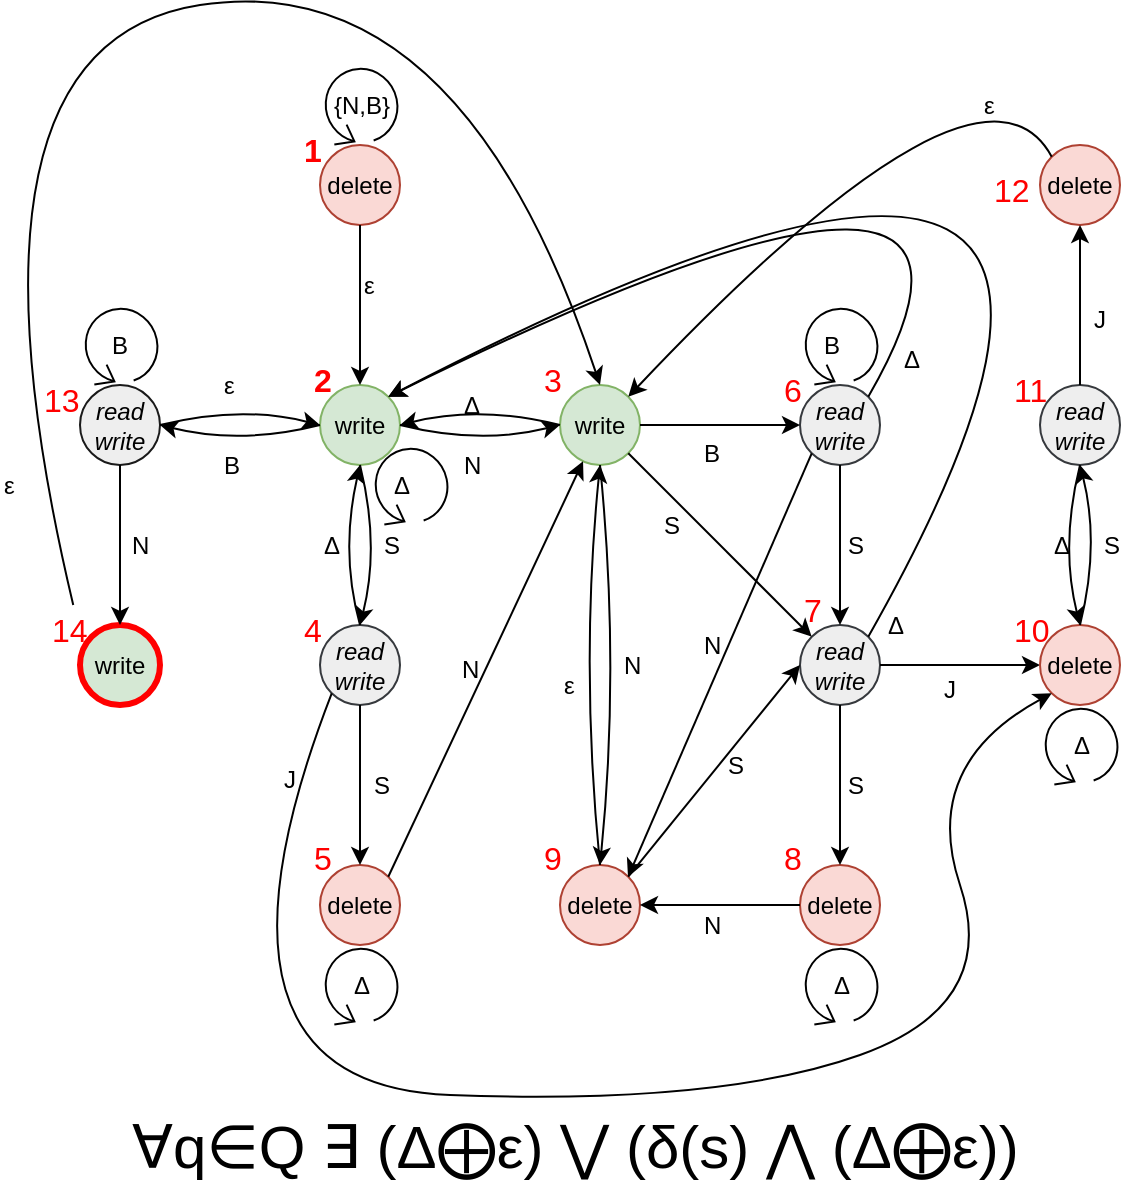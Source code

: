 <mxfile version="10.6.8" type="github"><diagram id="X5pcIf2PLVcvtcj5Gfsx" name="Page-1"><mxGraphModel dx="1394" dy="770" grid="1" gridSize="10" guides="1" tooltips="1" connect="1" arrows="1" fold="1" page="1" pageScale="1" pageWidth="827" pageHeight="1169" background="#ffffff" math="0" shadow="0"><root><mxCell id="0"/><mxCell id="1" parent="0"/><mxCell id="dd15yhwQAKBuZqOpYo06-165" value="" style="shape=mxgraph.bpmn.loop;html=1;outlineConnect=0;rotation=-25;" parent="1" vertex="1"><mxGeometry x="285" y="137.5" width="40" height="40" as="geometry"/></mxCell><mxCell id="dd15yhwQAKBuZqOpYo06-77" value="&lt;div style=&quot;text-align: center&quot;&gt;&lt;span&gt;write&lt;/span&gt;&lt;br&gt;&lt;/div&gt;" style="ellipse;whiteSpace=wrap;html=1;aspect=fixed;fontSize=12;align=center;fillColor=#d5e8d4;strokeColor=#82b366;" parent="1" vertex="1"><mxGeometry x="285" y="297.5" width="40" height="40" as="geometry"/></mxCell><mxCell id="dd15yhwQAKBuZqOpYo06-78" value="&lt;span&gt;Δ&lt;/span&gt;&lt;br&gt;" style="text;html=1;resizable=0;points=[];autosize=1;align=left;verticalAlign=top;spacingTop=-4;fontStyle=0" parent="1" vertex="1"><mxGeometry x="320" y="337.5" width="20" height="20" as="geometry"/></mxCell><mxCell id="dd15yhwQAKBuZqOpYo06-79" value="" style="shape=mxgraph.bpmn.loop;html=1;outlineConnect=0;rotation=-25;" parent="1" vertex="1"><mxGeometry x="310" y="327.5" width="40" height="40" as="geometry"/></mxCell><mxCell id="dd15yhwQAKBuZqOpYo06-118" value="" style="curved=1;endArrow=classic;html=1;exitX=1;exitY=0.5;exitDx=0;exitDy=0;entryX=0;entryY=0.5;entryDx=0;entryDy=0;" parent="1" source="dd15yhwQAKBuZqOpYo06-77" target="dd15yhwQAKBuZqOpYo06-171" edge="1"><mxGeometry width="50" height="50" relative="1" as="geometry"><mxPoint x="405" y="317.5" as="sourcePoint"/><mxPoint x="365" y="387.5" as="targetPoint"/><Array as="points"><mxPoint x="365" y="327.5"/></Array></mxGeometry></mxCell><mxCell id="dd15yhwQAKBuZqOpYo06-162" value="&lt;div style=&quot;text-align: center&quot;&gt;&lt;span&gt;delete&lt;/span&gt;&lt;/div&gt;" style="ellipse;whiteSpace=wrap;html=1;aspect=fixed;fontSize=12;align=center;fillColor=#fad9d5;strokeColor=#ae4132;" parent="1" vertex="1"><mxGeometry x="285" y="177.5" width="40" height="40" as="geometry"/></mxCell><mxCell id="dd15yhwQAKBuZqOpYo06-163" value="" style="curved=1;endArrow=classic;html=1;exitX=0.5;exitY=1;exitDx=0;exitDy=0;entryX=0.5;entryY=0;entryDx=0;entryDy=0;" parent="1" source="dd15yhwQAKBuZqOpYo06-162" target="dd15yhwQAKBuZqOpYo06-77" edge="1"><mxGeometry width="50" height="50" relative="1" as="geometry"><mxPoint x="415" y="327.5" as="sourcePoint"/><mxPoint x="335.0" y="327.5" as="targetPoint"/><Array as="points"/></mxGeometry></mxCell><mxCell id="dd15yhwQAKBuZqOpYo06-164" value="{N,B}" style="text;html=1;resizable=0;points=[];autosize=1;align=left;verticalAlign=top;spacingTop=-4;fontStyle=0" parent="1" vertex="1"><mxGeometry x="290" y="147.5" width="40" height="20" as="geometry"/></mxCell><mxCell id="dd15yhwQAKBuZqOpYo06-168" value="ε" style="text;html=1;resizable=0;points=[];autosize=1;align=left;verticalAlign=top;spacingTop=-4;" parent="1" vertex="1"><mxGeometry x="305" y="237.5" width="20" height="20" as="geometry"/></mxCell><mxCell id="dd15yhwQAKBuZqOpYo06-171" value="&lt;div style=&quot;text-align: center&quot;&gt;&lt;span&gt;write&lt;/span&gt;&lt;br&gt;&lt;/div&gt;" style="ellipse;whiteSpace=wrap;html=1;aspect=fixed;fontSize=12;align=center;fillColor=#d5e8d4;strokeColor=#82b366;" parent="1" vertex="1"><mxGeometry x="405" y="297.5" width="40" height="40" as="geometry"/></mxCell><mxCell id="dd15yhwQAKBuZqOpYo06-172" value="N" style="text;html=1;resizable=0;points=[];autosize=1;align=left;verticalAlign=top;spacingTop=-4;" parent="1" vertex="1"><mxGeometry x="355" y="327.5" width="20" height="20" as="geometry"/></mxCell><mxCell id="dd15yhwQAKBuZqOpYo06-174" value="" style="curved=1;endArrow=classic;html=1;exitX=0;exitY=0.5;exitDx=0;exitDy=0;entryX=1;entryY=0.5;entryDx=0;entryDy=0;" parent="1" source="dd15yhwQAKBuZqOpYo06-171" target="dd15yhwQAKBuZqOpYo06-77" edge="1"><mxGeometry width="50" height="50" relative="1" as="geometry"><mxPoint x="335.333" y="327.333" as="sourcePoint"/><mxPoint x="415.333" y="327.333" as="targetPoint"/><Array as="points"><mxPoint x="365" y="307.5"/></Array></mxGeometry></mxCell><mxCell id="dd15yhwQAKBuZqOpYo06-175" value="&lt;span&gt;Δ&lt;/span&gt;" style="text;html=1;resizable=0;points=[];autosize=1;align=left;verticalAlign=top;spacingTop=-4;" parent="1" vertex="1"><mxGeometry x="355" y="297.5" width="20" height="20" as="geometry"/></mxCell><mxCell id="dd15yhwQAKBuZqOpYo06-176" value="&lt;i&gt;read&lt;br&gt;write&lt;/i&gt;&lt;br&gt;" style="ellipse;whiteSpace=wrap;html=1;aspect=fixed;fontSize=12;align=center;fillColor=#eeeeee;strokeColor=#36393d;" parent="1" vertex="1"><mxGeometry x="525" y="297.5" width="40" height="40" as="geometry"/></mxCell><mxCell id="dd15yhwQAKBuZqOpYo06-178" value="" style="curved=1;endArrow=classic;html=1;exitX=1;exitY=0.5;exitDx=0;exitDy=0;entryX=0;entryY=0.5;entryDx=0;entryDy=0;" parent="1" source="dd15yhwQAKBuZqOpYo06-171" target="dd15yhwQAKBuZqOpYo06-176" edge="1"><mxGeometry width="50" height="50" relative="1" as="geometry"><mxPoint x="421.167" y="221.5" as="sourcePoint"/><mxPoint x="329.5" y="313.167" as="targetPoint"/><Array as="points"/></mxGeometry></mxCell><mxCell id="dd15yhwQAKBuZqOpYo06-179" value="B" style="text;html=1;resizable=0;points=[];autosize=1;align=left;verticalAlign=top;spacingTop=-4;" parent="1" vertex="1"><mxGeometry x="475" y="321.5" width="20" height="20" as="geometry"/></mxCell><mxCell id="dd15yhwQAKBuZqOpYo06-180" value="B" style="text;html=1;resizable=0;points=[];autosize=1;align=left;verticalAlign=top;spacingTop=-4;fontStyle=0" parent="1" vertex="1"><mxGeometry x="535" y="268" width="20" height="20" as="geometry"/></mxCell><mxCell id="dd15yhwQAKBuZqOpYo06-181" value="" style="shape=mxgraph.bpmn.loop;html=1;outlineConnect=0;rotation=-25;" parent="1" vertex="1"><mxGeometry x="525" y="257.5" width="40" height="40" as="geometry"/></mxCell><mxCell id="dd15yhwQAKBuZqOpYo06-184" value="&lt;i&gt;read&lt;br&gt;write&lt;/i&gt;&lt;br&gt;" style="ellipse;whiteSpace=wrap;html=1;aspect=fixed;fontSize=12;align=center;fillColor=#eeeeee;strokeColor=#36393d;" parent="1" vertex="1"><mxGeometry x="525" y="417.5" width="40" height="40" as="geometry"/></mxCell><mxCell id="dd15yhwQAKBuZqOpYo06-185" value="" style="curved=1;endArrow=classic;html=1;exitX=0.5;exitY=1;exitDx=0;exitDy=0;entryX=0.5;entryY=0;entryDx=0;entryDy=0;" parent="1" source="dd15yhwQAKBuZqOpYo06-176" target="dd15yhwQAKBuZqOpYo06-184" edge="1"><mxGeometry width="50" height="50" relative="1" as="geometry"><mxPoint x="455.333" y="327.333" as="sourcePoint"/><mxPoint x="535.333" y="327.333" as="targetPoint"/><Array as="points"/></mxGeometry></mxCell><mxCell id="dd15yhwQAKBuZqOpYo06-186" value="S" style="text;html=1;resizable=0;points=[];autosize=1;align=left;verticalAlign=top;spacingTop=-4;" parent="1" vertex="1"><mxGeometry x="547" y="367.5" width="20" height="20" as="geometry"/></mxCell><mxCell id="dd15yhwQAKBuZqOpYo06-189" value="&lt;div style=&quot;text-align: center&quot;&gt;&lt;span&gt;delete&lt;/span&gt;&lt;/div&gt;" style="ellipse;whiteSpace=wrap;html=1;aspect=fixed;fontSize=12;align=center;fillColor=#fad9d5;strokeColor=#ae4132;" parent="1" vertex="1"><mxGeometry x="525" y="537.5" width="40" height="40" as="geometry"/></mxCell><mxCell id="dd15yhwQAKBuZqOpYo06-190" value="" style="curved=1;endArrow=classic;html=1;entryX=0.5;entryY=0;entryDx=0;entryDy=0;exitX=0.5;exitY=1;exitDx=0;exitDy=0;" parent="1" source="dd15yhwQAKBuZqOpYo06-184" target="dd15yhwQAKBuZqOpYo06-189" edge="1"><mxGeometry width="50" height="50" relative="1" as="geometry"><mxPoint x="515" y="467.5" as="sourcePoint"/><mxPoint x="555.333" y="427.333" as="targetPoint"/><Array as="points"/></mxGeometry></mxCell><mxCell id="dd15yhwQAKBuZqOpYo06-191" value="S" style="text;html=1;resizable=0;points=[];autosize=1;align=left;verticalAlign=top;spacingTop=-4;" parent="1" vertex="1"><mxGeometry x="547" y="487.5" width="20" height="20" as="geometry"/></mxCell><mxCell id="dd15yhwQAKBuZqOpYo06-193" value="" style="shape=mxgraph.bpmn.loop;html=1;outlineConnect=0;rotation=-25;" parent="1" vertex="1"><mxGeometry x="645" y="457.5" width="40" height="40" as="geometry"/></mxCell><mxCell id="dd15yhwQAKBuZqOpYo06-194" value="&lt;span&gt;Δ&lt;/span&gt;&lt;br&gt;" style="text;html=1;resizable=0;points=[];autosize=1;align=left;verticalAlign=top;spacingTop=-4;fontStyle=0" parent="1" vertex="1"><mxGeometry x="660" y="467.5" width="20" height="20" as="geometry"/></mxCell><mxCell id="dd15yhwQAKBuZqOpYo06-195" value="&lt;div style=&quot;text-align: center&quot;&gt;&lt;span&gt;delete&lt;/span&gt;&lt;/div&gt;" style="ellipse;whiteSpace=wrap;html=1;aspect=fixed;fontSize=12;align=center;fillColor=#fad9d5;strokeColor=#ae4132;" parent="1" vertex="1"><mxGeometry x="405" y="537.5" width="40" height="40" as="geometry"/></mxCell><mxCell id="dd15yhwQAKBuZqOpYo06-196" value="" style="curved=1;endArrow=classic;html=1;entryX=1;entryY=0.5;entryDx=0;entryDy=0;exitX=0;exitY=0.5;exitDx=0;exitDy=0;" parent="1" source="dd15yhwQAKBuZqOpYo06-189" target="dd15yhwQAKBuZqOpYo06-195" edge="1"><mxGeometry width="50" height="50" relative="1" as="geometry"><mxPoint x="401.333" y="466.833" as="sourcePoint"/><mxPoint x="321.333" y="466.833" as="targetPoint"/><Array as="points"/></mxGeometry></mxCell><mxCell id="dd15yhwQAKBuZqOpYo06-197" value="N" style="text;html=1;resizable=0;points=[];autosize=1;align=left;verticalAlign=top;spacingTop=-4;" parent="1" vertex="1"><mxGeometry x="475" y="557.5" width="20" height="20" as="geometry"/></mxCell><mxCell id="dd15yhwQAKBuZqOpYo06-198" value="" style="curved=1;endArrow=classic;html=1;entryX=0.5;entryY=1;entryDx=0;entryDy=0;exitX=0.5;exitY=0;exitDx=0;exitDy=0;" parent="1" source="dd15yhwQAKBuZqOpYo06-195" target="dd15yhwQAKBuZqOpYo06-171" edge="1"><mxGeometry width="50" height="50" relative="1" as="geometry"><mxPoint x="415.333" y="447.333" as="sourcePoint"/><mxPoint x="335.333" y="447.333" as="targetPoint"/><Array as="points"><mxPoint x="415" y="437.5"/></Array></mxGeometry></mxCell><mxCell id="dd15yhwQAKBuZqOpYo06-199" value="ε" style="text;html=1;resizable=0;points=[];autosize=1;align=left;verticalAlign=top;spacingTop=-4;" parent="1" vertex="1"><mxGeometry x="405" y="437.5" width="20" height="20" as="geometry"/></mxCell><mxCell id="dd15yhwQAKBuZqOpYo06-202" value="" style="curved=1;endArrow=classic;html=1;exitX=1;exitY=0;exitDx=0;exitDy=0;entryX=1;entryY=0;entryDx=0;entryDy=0;" parent="1" source="dd15yhwQAKBuZqOpYo06-184" target="dd15yhwQAKBuZqOpYo06-77" edge="1"><mxGeometry width="50" height="50" relative="1" as="geometry"><mxPoint x="604.833" y="337.333" as="sourcePoint"/><mxPoint x="320" y="277.5" as="targetPoint"/><Array as="points"><mxPoint x="755" y="77.5"/></Array></mxGeometry></mxCell><mxCell id="dd15yhwQAKBuZqOpYo06-203" value="" style="curved=1;endArrow=classic;html=1;exitX=1;exitY=0;exitDx=0;exitDy=0;entryX=1;entryY=0;entryDx=0;entryDy=0;" parent="1" source="dd15yhwQAKBuZqOpYo06-176" target="dd15yhwQAKBuZqOpYo06-77" edge="1"><mxGeometry width="50" height="50" relative="1" as="geometry"><mxPoint x="569.5" y="433.167" as="sourcePoint"/><mxPoint x="329.5" y="313.167" as="targetPoint"/><Array as="points"><mxPoint x="655" y="137.5"/></Array></mxGeometry></mxCell><mxCell id="dd15yhwQAKBuZqOpYo06-206" value="&lt;span&gt;Δ&lt;/span&gt;" style="text;html=1;resizable=0;points=[];autosize=1;align=left;verticalAlign=top;spacingTop=-4;" parent="1" vertex="1"><mxGeometry x="575" y="274.5" width="20" height="20" as="geometry"/></mxCell><mxCell id="dd15yhwQAKBuZqOpYo06-207" value="&lt;i&gt;read&lt;br&gt;write&lt;/i&gt;&lt;br&gt;" style="ellipse;whiteSpace=wrap;html=1;aspect=fixed;fontSize=12;align=center;fillColor=#eeeeee;strokeColor=#36393d;" parent="1" vertex="1"><mxGeometry x="285" y="417.5" width="40" height="40" as="geometry"/></mxCell><mxCell id="dd15yhwQAKBuZqOpYo06-208" value="" style="curved=1;endArrow=classic;html=1;entryDx=0;entryDy=0;exitX=0;exitY=1;exitDx=0;exitDy=0;" parent="1" source="dd15yhwQAKBuZqOpYo06-176" edge="1"><mxGeometry width="50" height="50" relative="1" as="geometry"><mxPoint x="435.333" y="547.333" as="sourcePoint"/><mxPoint x="439" y="543.5" as="targetPoint"/><Array as="points"/></mxGeometry></mxCell><mxCell id="dd15yhwQAKBuZqOpYo06-209" value="N" style="text;html=1;resizable=0;points=[];autosize=1;align=left;verticalAlign=top;spacingTop=-4;" parent="1" vertex="1"><mxGeometry x="475" y="417.5" width="20" height="20" as="geometry"/></mxCell><mxCell id="dd15yhwQAKBuZqOpYo06-211" value="" style="curved=1;endArrow=classic;html=1;entryX=0.5;entryY=0;entryDx=0;entryDy=0;exitX=0.5;exitY=1;exitDx=0;exitDy=0;" parent="1" source="dd15yhwQAKBuZqOpYo06-77" target="dd15yhwQAKBuZqOpYo06-207" edge="1"><mxGeometry width="50" height="50" relative="1" as="geometry"><mxPoint x="435.333" y="547.333" as="sourcePoint"/><mxPoint x="435.333" y="347.333" as="targetPoint"/><Array as="points"><mxPoint x="315" y="377.5"/></Array></mxGeometry></mxCell><mxCell id="dd15yhwQAKBuZqOpYo06-212" value="S" style="text;html=1;resizable=0;points=[];autosize=1;align=left;verticalAlign=top;spacingTop=-4;" parent="1" vertex="1"><mxGeometry x="315" y="367.5" width="20" height="20" as="geometry"/></mxCell><mxCell id="dd15yhwQAKBuZqOpYo06-215" value="" style="curved=1;endArrow=classic;html=1;exitX=0.5;exitY=0;exitDx=0;exitDy=0;entryX=0.5;entryY=1;entryDx=0;entryDy=0;" parent="1" source="dd15yhwQAKBuZqOpYo06-207" target="dd15yhwQAKBuZqOpYo06-77" edge="1"><mxGeometry width="50" height="50" relative="1" as="geometry"><mxPoint x="285.333" y="341.333" as="sourcePoint"/><mxPoint x="285" y="347.5" as="targetPoint"/><Array as="points"><mxPoint x="295" y="381.5"/></Array></mxGeometry></mxCell><mxCell id="dd15yhwQAKBuZqOpYo06-216" value="&lt;span&gt;Δ&lt;/span&gt;" style="text;html=1;resizable=0;points=[];autosize=1;align=left;verticalAlign=top;spacingTop=-4;" parent="1" vertex="1"><mxGeometry x="285" y="367.5" width="20" height="20" as="geometry"/></mxCell><mxCell id="dd15yhwQAKBuZqOpYo06-217" value="&lt;div style=&quot;text-align: center&quot;&gt;&lt;span&gt;delete&lt;/span&gt;&lt;/div&gt;" style="ellipse;whiteSpace=wrap;html=1;aspect=fixed;fontSize=12;align=center;fillColor=#fad9d5;strokeColor=#ae4132;" parent="1" vertex="1"><mxGeometry x="285" y="537.5" width="40" height="40" as="geometry"/></mxCell><mxCell id="dd15yhwQAKBuZqOpYo06-218" value="" style="shape=mxgraph.bpmn.loop;html=1;outlineConnect=0;rotation=-25;" parent="1" vertex="1"><mxGeometry x="285" y="577.5" width="40" height="40" as="geometry"/></mxCell><mxCell id="dd15yhwQAKBuZqOpYo06-219" value="&lt;span&gt;Δ&lt;/span&gt;&lt;br&gt;" style="text;html=1;resizable=0;points=[];autosize=1;align=left;verticalAlign=top;spacingTop=-4;fontStyle=0" parent="1" vertex="1"><mxGeometry x="300" y="587.5" width="20" height="20" as="geometry"/></mxCell><mxCell id="dd15yhwQAKBuZqOpYo06-220" value="" style="curved=1;endArrow=classic;html=1;entryX=0.5;entryY=0;entryDx=0;entryDy=0;exitX=0.5;exitY=1;exitDx=0;exitDy=0;" parent="1" source="dd15yhwQAKBuZqOpYo06-207" target="dd15yhwQAKBuZqOpYo06-217" edge="1"><mxGeometry width="50" height="50" relative="1" as="geometry"><mxPoint x="315.333" y="347.333" as="sourcePoint"/><mxPoint x="315.333" y="427.333" as="targetPoint"/><Array as="points"/></mxGeometry></mxCell><mxCell id="dd15yhwQAKBuZqOpYo06-221" value="S" style="text;html=1;resizable=0;points=[];autosize=1;align=left;verticalAlign=top;spacingTop=-4;" parent="1" vertex="1"><mxGeometry x="310" y="487.5" width="20" height="20" as="geometry"/></mxCell><mxCell id="dd15yhwQAKBuZqOpYo06-222" value="" style="curved=1;endArrow=classic;html=1;exitX=1;exitY=0;exitDx=0;exitDy=0;" parent="1" source="dd15yhwQAKBuZqOpYo06-217" target="dd15yhwQAKBuZqOpYo06-171" edge="1"><mxGeometry width="50" height="50" relative="1" as="geometry"><mxPoint x="435.333" y="547.333" as="sourcePoint"/><mxPoint x="435.333" y="347.333" as="targetPoint"/><Array as="points"/></mxGeometry></mxCell><mxCell id="dd15yhwQAKBuZqOpYo06-223" value="N" style="text;html=1;resizable=0;points=[];autosize=1;align=left;verticalAlign=top;spacingTop=-4;" parent="1" vertex="1"><mxGeometry x="354" y="429.5" width="20" height="20" as="geometry"/></mxCell><mxCell id="dd15yhwQAKBuZqOpYo06-225" value="" style="curved=1;endArrow=classic;html=1;entryX=0;entryY=0.5;entryDx=0;entryDy=0;exitX=1;exitY=0.5;exitDx=0;exitDy=0;" parent="1" source="dd15yhwQAKBuZqOpYo06-184" target="dd15yhwQAKBuZqOpYo06-227" edge="1"><mxGeometry width="50" height="50" relative="1" as="geometry"><mxPoint x="555.333" y="467.333" as="sourcePoint"/><mxPoint x="645.333" y="437.333" as="targetPoint"/><Array as="points"/></mxGeometry></mxCell><mxCell id="dd15yhwQAKBuZqOpYo06-226" value="J" style="text;html=1;resizable=0;points=[];autosize=1;align=left;verticalAlign=top;spacingTop=-4;" parent="1" vertex="1"><mxGeometry x="595" y="439.5" width="20" height="20" as="geometry"/></mxCell><mxCell id="dd15yhwQAKBuZqOpYo06-227" value="&lt;div style=&quot;text-align: center&quot;&gt;&lt;span&gt;delete&lt;/span&gt;&lt;/div&gt;" style="ellipse;whiteSpace=wrap;html=1;aspect=fixed;fontSize=12;align=center;fillColor=#fad9d5;strokeColor=#ae4132;" parent="1" vertex="1"><mxGeometry x="645" y="417.5" width="40" height="40" as="geometry"/></mxCell><mxCell id="dd15yhwQAKBuZqOpYo06-228" value="&lt;i&gt;read&lt;br&gt;write&lt;/i&gt;&lt;br&gt;" style="ellipse;whiteSpace=wrap;html=1;aspect=fixed;fontSize=12;align=center;fillColor=#eeeeee;strokeColor=#36393d;" parent="1" vertex="1"><mxGeometry x="645" y="297.5" width="40" height="40" as="geometry"/></mxCell><mxCell id="dd15yhwQAKBuZqOpYo06-229" value="" style="curved=1;endArrow=classic;html=1;entryX=0.5;entryY=1;entryDx=0;entryDy=0;exitX=0.5;exitY=0;exitDx=0;exitDy=0;" parent="1" source="dd15yhwQAKBuZqOpYo06-227" target="dd15yhwQAKBuZqOpYo06-228" edge="1"><mxGeometry width="50" height="50" relative="1" as="geometry"><mxPoint x="575.333" y="447.333" as="sourcePoint"/><mxPoint x="655.333" y="447.333" as="targetPoint"/><Array as="points"><mxPoint x="675" y="377.5"/></Array></mxGeometry></mxCell><mxCell id="dd15yhwQAKBuZqOpYo06-230" value="S" style="text;html=1;resizable=0;points=[];autosize=1;align=left;verticalAlign=top;spacingTop=-4;" parent="1" vertex="1"><mxGeometry x="675" y="367.5" width="20" height="20" as="geometry"/></mxCell><mxCell id="dd15yhwQAKBuZqOpYo06-233" value="" style="curved=1;endArrow=classic;html=1;entryX=0.5;entryY=0;entryDx=0;entryDy=0;exitX=0.5;exitY=1;exitDx=0;exitDy=0;" parent="1" source="dd15yhwQAKBuZqOpYo06-228" target="dd15yhwQAKBuZqOpYo06-227" edge="1"><mxGeometry width="50" height="50" relative="1" as="geometry"><mxPoint x="675.333" y="427.333" as="sourcePoint"/><mxPoint x="675.333" y="347.333" as="targetPoint"/><Array as="points"><mxPoint x="655" y="377.5"/></Array></mxGeometry></mxCell><mxCell id="dd15yhwQAKBuZqOpYo06-234" value="&lt;span&gt;Δ&lt;/span&gt;" style="text;html=1;resizable=0;points=[];autosize=1;align=left;verticalAlign=top;spacingTop=-4;" parent="1" vertex="1"><mxGeometry x="650" y="367.5" width="20" height="20" as="geometry"/></mxCell><mxCell id="dd15yhwQAKBuZqOpYo06-235" value="&lt;div style=&quot;text-align: center&quot;&gt;&lt;span&gt;delete&lt;/span&gt;&lt;/div&gt;" style="ellipse;whiteSpace=wrap;html=1;aspect=fixed;fontSize=12;align=center;fillColor=#fad9d5;strokeColor=#ae4132;" parent="1" vertex="1"><mxGeometry x="645" y="177.5" width="40" height="40" as="geometry"/></mxCell><mxCell id="dd15yhwQAKBuZqOpYo06-237" value="" style="curved=1;endArrow=classic;html=1;entryX=0.5;entryY=1;entryDx=0;entryDy=0;exitX=0.5;exitY=0;exitDx=0;exitDy=0;" parent="1" source="dd15yhwQAKBuZqOpYo06-228" target="dd15yhwQAKBuZqOpYo06-235" edge="1"><mxGeometry width="50" height="50" relative="1" as="geometry"><mxPoint x="575.333" y="447.333" as="sourcePoint"/><mxPoint x="655.333" y="447.333" as="targetPoint"/><Array as="points"/></mxGeometry></mxCell><mxCell id="dd15yhwQAKBuZqOpYo06-238" value="J" style="text;html=1;resizable=0;points=[];autosize=1;align=left;verticalAlign=top;spacingTop=-4;" parent="1" vertex="1"><mxGeometry x="670" y="254.5" width="20" height="20" as="geometry"/></mxCell><mxCell id="dd15yhwQAKBuZqOpYo06-241" value="" style="curved=1;endArrow=classic;html=1;entryX=1;entryY=0;entryDx=0;entryDy=0;exitX=0;exitY=0;exitDx=0;exitDy=0;" parent="1" source="dd15yhwQAKBuZqOpYo06-235" target="dd15yhwQAKBuZqOpYo06-171" edge="1"><mxGeometry width="50" height="50" relative="1" as="geometry"><mxPoint x="624.833" y="197.333" as="sourcePoint"/><mxPoint x="624.833" y="117.333" as="targetPoint"/><Array as="points"><mxPoint x="615" y="117.5"/></Array></mxGeometry></mxCell><mxCell id="dd15yhwQAKBuZqOpYo06-242" value="&lt;span&gt;Δ&lt;/span&gt;" style="text;html=1;resizable=0;points=[];autosize=1;align=left;verticalAlign=top;spacingTop=-4;" parent="1" vertex="1"><mxGeometry x="567" y="407.5" width="20" height="20" as="geometry"/></mxCell><mxCell id="dd15yhwQAKBuZqOpYo06-243" value="ε" style="text;html=1;resizable=0;points=[];autosize=1;align=left;verticalAlign=top;spacingTop=-4;" parent="1" vertex="1"><mxGeometry x="615" y="147.5" width="20" height="20" as="geometry"/></mxCell><mxCell id="dd15yhwQAKBuZqOpYo06-244" value="" style="curved=1;endArrow=classic;html=1;entryX=0;entryY=1;entryDx=0;entryDy=0;exitX=0;exitY=1;exitDx=0;exitDy=0;" parent="1" source="dd15yhwQAKBuZqOpYo06-207" target="dd15yhwQAKBuZqOpYo06-227" edge="1"><mxGeometry width="50" height="50" relative="1" as="geometry"><mxPoint x="254.333" y="467.333" as="sourcePoint"/><mxPoint x="254.333" y="547.333" as="targetPoint"/><Array as="points"><mxPoint x="215" y="647.5"/><mxPoint x="485" y="657.5"/><mxPoint x="625" y="607.5"/><mxPoint x="585" y="487.5"/></Array></mxGeometry></mxCell><mxCell id="dd15yhwQAKBuZqOpYo06-245" value="J" style="text;html=1;resizable=0;points=[];autosize=1;align=left;verticalAlign=top;spacingTop=-4;" parent="1" vertex="1"><mxGeometry x="265" y="484.5" width="20" height="20" as="geometry"/></mxCell><mxCell id="dd15yhwQAKBuZqOpYo06-246" value="" style="shape=mxgraph.bpmn.loop;html=1;outlineConnect=0;rotation=-25;" parent="1" vertex="1"><mxGeometry x="525" y="577.5" width="40" height="40" as="geometry"/></mxCell><mxCell id="dd15yhwQAKBuZqOpYo06-247" value="&lt;span&gt;Δ&lt;/span&gt;&lt;br&gt;" style="text;html=1;resizable=0;points=[];autosize=1;align=left;verticalAlign=top;spacingTop=-4;fontStyle=0" parent="1" vertex="1"><mxGeometry x="540" y="587.5" width="20" height="20" as="geometry"/></mxCell><mxCell id="dd15yhwQAKBuZqOpYo06-248" value="2" style="text;html=1;resizable=0;points=[];autosize=1;align=left;verticalAlign=top;spacingTop=-4;fontSize=16;fontStyle=1;fontColor=#FF0000;" parent="1" vertex="1"><mxGeometry x="280" y="282.5" width="20" height="20" as="geometry"/></mxCell><mxCell id="dd15yhwQAKBuZqOpYo06-249" value="1" style="text;html=1;resizable=0;points=[];autosize=1;align=left;verticalAlign=top;spacingTop=-4;fontSize=16;fontStyle=1;fontColor=#FF0000;" parent="1" vertex="1"><mxGeometry x="275" y="167.5" width="20" height="20" as="geometry"/></mxCell><mxCell id="dd15yhwQAKBuZqOpYo06-250" value="3" style="text;html=1;resizable=0;points=[];autosize=1;align=left;verticalAlign=top;spacingTop=-4;fontSize=16;fontColor=#FF0000;" parent="1" vertex="1"><mxGeometry x="395" y="282.5" width="20" height="20" as="geometry"/></mxCell><mxCell id="dd15yhwQAKBuZqOpYo06-251" value="4" style="text;html=1;resizable=0;points=[];autosize=1;align=left;verticalAlign=top;spacingTop=-4;fontSize=16;fontColor=#FF0000;" parent="1" vertex="1"><mxGeometry x="275" y="407.5" width="20" height="20" as="geometry"/></mxCell><mxCell id="dd15yhwQAKBuZqOpYo06-252" value="5" style="text;html=1;resizable=0;points=[];autosize=1;align=left;verticalAlign=top;spacingTop=-4;fontSize=16;fontColor=#FF0000;" parent="1" vertex="1"><mxGeometry x="280" y="521.5" width="20" height="20" as="geometry"/></mxCell><mxCell id="dd15yhwQAKBuZqOpYo06-253" value="6" style="text;html=1;resizable=0;points=[];autosize=1;align=left;verticalAlign=top;spacingTop=-4;fontSize=16;fontColor=#FF0000;" parent="1" vertex="1"><mxGeometry x="515" y="287.5" width="20" height="20" as="geometry"/></mxCell><mxCell id="dd15yhwQAKBuZqOpYo06-254" value="7" style="text;html=1;resizable=0;points=[];autosize=1;align=left;verticalAlign=top;spacingTop=-4;fontSize=16;fontColor=#FF0000;" parent="1" vertex="1"><mxGeometry x="525" y="397.5" width="20" height="20" as="geometry"/></mxCell><mxCell id="dd15yhwQAKBuZqOpYo06-255" value="8" style="text;html=1;resizable=0;points=[];autosize=1;align=left;verticalAlign=top;spacingTop=-4;fontSize=16;fontColor=#FF0000;" parent="1" vertex="1"><mxGeometry x="515" y="521.5" width="20" height="20" as="geometry"/></mxCell><mxCell id="dd15yhwQAKBuZqOpYo06-258" value="9" style="text;html=1;resizable=0;points=[];autosize=1;align=left;verticalAlign=top;spacingTop=-4;fontSize=16;fontColor=#FF0000;" parent="1" vertex="1"><mxGeometry x="395" y="521.5" width="20" height="20" as="geometry"/></mxCell><mxCell id="dd15yhwQAKBuZqOpYo06-259" value="10" style="text;html=1;resizable=0;points=[];autosize=1;align=left;verticalAlign=top;spacingTop=-4;fontSize=16;fontColor=#FF0000;" parent="1" vertex="1"><mxGeometry x="630" y="407.5" width="30" height="20" as="geometry"/></mxCell><mxCell id="dd15yhwQAKBuZqOpYo06-260" value="11" style="text;html=1;resizable=0;points=[];autosize=1;align=left;verticalAlign=top;spacingTop=-4;fontSize=16;fontColor=#FF0000;" parent="1" vertex="1"><mxGeometry x="630" y="287.5" width="30" height="20" as="geometry"/></mxCell><mxCell id="dd15yhwQAKBuZqOpYo06-261" value="12" style="text;html=1;resizable=0;points=[];autosize=1;align=left;verticalAlign=top;spacingTop=-4;fontSize=16;fontColor=#FF0000;" parent="1" vertex="1"><mxGeometry x="620" y="187.5" width="30" height="20" as="geometry"/></mxCell><mxCell id="dd15yhwQAKBuZqOpYo06-262" value="" style="curved=1;endArrow=classic;html=1;entryX=0;entryY=0;entryDx=0;entryDy=0;exitX=1;exitY=1;exitDx=0;exitDy=0;" parent="1" source="dd15yhwQAKBuZqOpYo06-171" target="dd15yhwQAKBuZqOpYo06-184" edge="1"><mxGeometry width="50" height="50" relative="1" as="geometry"><mxPoint x="435.333" y="547.333" as="sourcePoint"/><mxPoint x="435.333" y="347.333" as="targetPoint"/><Array as="points"/></mxGeometry></mxCell><mxCell id="dd15yhwQAKBuZqOpYo06-264" value="S" style="text;html=1;resizable=0;points=[];autosize=1;align=left;verticalAlign=top;spacingTop=-4;" parent="1" vertex="1"><mxGeometry x="455" y="357.5" width="20" height="20" as="geometry"/></mxCell><mxCell id="dd15yhwQAKBuZqOpYo06-265" value="" style="curved=1;endArrow=classic;html=1;entryX=0.5;entryY=0;entryDx=0;entryDy=0;exitX=0.5;exitY=1;exitDx=0;exitDy=0;" parent="1" source="dd15yhwQAKBuZqOpYo06-171" target="dd15yhwQAKBuZqOpYo06-195" edge="1"><mxGeometry width="50" height="50" relative="1" as="geometry"><mxPoint x="485" y="387.5" as="sourcePoint"/><mxPoint x="435.333" y="347.333" as="targetPoint"/><Array as="points"><mxPoint x="435" y="437.5"/></Array></mxGeometry></mxCell><mxCell id="dd15yhwQAKBuZqOpYo06-267" value="N" style="text;html=1;resizable=0;points=[];autosize=1;align=left;verticalAlign=top;spacingTop=-4;" parent="1" vertex="1"><mxGeometry x="435" y="427.5" width="20" height="20" as="geometry"/></mxCell><mxCell id="2" value="&lt;i&gt;read&lt;br&gt;write&lt;/i&gt;&lt;br&gt;" style="ellipse;whiteSpace=wrap;html=1;aspect=fixed;fontSize=12;align=center;fillColor=#eeeeee;strokeColor=#1A1A1A;strokeWidth=1;" parent="1" vertex="1"><mxGeometry x="165" y="297.5" width="40" height="40" as="geometry"/></mxCell><mxCell id="3" value="" style="curved=1;endArrow=classic;html=1;entryX=1;entryY=0.5;entryDx=0;entryDy=0;exitX=0;exitY=0.5;exitDx=0;exitDy=0;" parent="1" source="dd15yhwQAKBuZqOpYo06-77" target="2" edge="1"><mxGeometry width="50" height="50" relative="1" as="geometry"><mxPoint x="235" y="337.5" as="sourcePoint"/><mxPoint x="235" y="417.5" as="targetPoint"/><Array as="points"><mxPoint x="245" y="327.5"/></Array></mxGeometry></mxCell><mxCell id="4" value="B" style="text;html=1;resizable=0;points=[];autosize=1;align=left;verticalAlign=top;spacingTop=-4;" parent="1" vertex="1"><mxGeometry x="235" y="327.5" width="20" height="20" as="geometry"/></mxCell><mxCell id="5" value="" style="curved=1;endArrow=classic;html=1;entryX=0;entryY=0.5;entryDx=0;entryDy=0;exitX=1;exitY=0.5;exitDx=0;exitDy=0;" parent="1" source="2" target="dd15yhwQAKBuZqOpYo06-77" edge="1"><mxGeometry width="50" height="50" relative="1" as="geometry"><mxPoint x="295" y="327.5" as="sourcePoint"/><mxPoint x="215" y="327.5" as="targetPoint"/><Array as="points"><mxPoint x="245" y="307.5"/></Array></mxGeometry></mxCell><mxCell id="6" value="ε&lt;br&gt;" style="text;html=1;resizable=0;points=[];autosize=1;align=left;verticalAlign=top;spacingTop=-4;" parent="1" vertex="1"><mxGeometry x="235" y="288" width="20" height="20" as="geometry"/></mxCell><mxCell id="7" value="" style="shape=mxgraph.bpmn.loop;html=1;outlineConnect=0;rotation=-25;" parent="1" vertex="1"><mxGeometry x="165" y="257.5" width="40" height="40" as="geometry"/></mxCell><mxCell id="8" value="B" style="text;html=1;resizable=0;points=[];autosize=1;align=left;verticalAlign=top;spacingTop=-4;" parent="1" vertex="1"><mxGeometry x="179" y="268" width="20" height="20" as="geometry"/></mxCell><mxCell id="10" value="&lt;div style=&quot;text-align: center&quot;&gt;&lt;span&gt;write&lt;/span&gt;&lt;br&gt;&lt;/div&gt;" style="ellipse;whiteSpace=wrap;html=1;aspect=fixed;fontSize=12;align=center;fillColor=#d5e8d4;strokeColor=#FF0000;strokeWidth=3;" parent="1" vertex="1"><mxGeometry x="165" y="417.5" width="40" height="40" as="geometry"/></mxCell><mxCell id="11" value="" style="curved=1;endArrow=classic;html=1;entryX=0.5;entryY=0;entryDx=0;entryDy=0;exitX=0.5;exitY=1;exitDx=0;exitDy=0;" parent="1" source="2" target="10" edge="1"><mxGeometry width="50" height="50" relative="1" as="geometry"><mxPoint x="245" y="387.5" as="sourcePoint"/><mxPoint x="165" y="387.5" as="targetPoint"/><Array as="points"/></mxGeometry></mxCell><mxCell id="13" value="N" style="text;html=1;resizable=0;points=[];autosize=1;align=left;verticalAlign=top;spacingTop=-4;" parent="1" vertex="1"><mxGeometry x="189" y="367.5" width="20" height="20" as="geometry"/></mxCell><mxCell id="15" value="" style="curved=1;endArrow=classic;html=1;entryDx=0;entryDy=0;exitDx=0;exitDy=0;entryX=0.5;entryY=0;" parent="1" source="19" target="dd15yhwQAKBuZqOpYo06-171" edge="1"><mxGeometry width="50" height="50" relative="1" as="geometry"><mxPoint x="135" y="457.5" as="sourcePoint"/><mxPoint x="-35" y="107.5" as="targetPoint"/><Array as="points"><mxPoint x="95" y="127.5"/><mxPoint x="355" y="87.5"/></Array></mxGeometry></mxCell><mxCell id="16" value="ε&lt;br&gt;" style="text;html=1;resizable=0;points=[];autosize=1;align=left;verticalAlign=top;spacingTop=-4;" parent="1" vertex="1"><mxGeometry x="125" y="337.5" width="20" height="20" as="geometry"/></mxCell><mxCell id="17" value="13" style="text;html=1;resizable=0;points=[];autosize=1;align=left;verticalAlign=top;spacingTop=-4;fontSize=16;fontColor=#FF0000;" parent="1" vertex="1"><mxGeometry x="145" y="292.5" width="30" height="20" as="geometry"/></mxCell><mxCell id="19" value="14" style="text;html=1;resizable=0;points=[];autosize=1;align=left;verticalAlign=top;spacingTop=-4;fontSize=16;fontColor=#FF0000;" parent="1" vertex="1"><mxGeometry x="149" y="407.5" width="30" height="20" as="geometry"/></mxCell><mxCell id="20" value="" style="curved=1;endArrow=classic;html=1;entryX=0;entryY=0.5;entryDx=0;entryDy=0;exitX=1;exitY=0;exitDx=0;exitDy=0;" parent="1" source="dd15yhwQAKBuZqOpYo06-195" target="dd15yhwQAKBuZqOpYo06-184" edge="1"><mxGeometry width="50" height="50" relative="1" as="geometry"><mxPoint x="535" y="567.5" as="sourcePoint"/><mxPoint x="455" y="567.5" as="targetPoint"/><Array as="points"/></mxGeometry></mxCell><mxCell id="21" value="S" style="text;html=1;resizable=0;points=[];autosize=1;align=left;verticalAlign=top;spacingTop=-4;" parent="1" vertex="1"><mxGeometry x="487" y="477.5" width="20" height="20" as="geometry"/></mxCell><mxCell id="29" value="∀q∈Q ∃ (Δ⨁ε) ⋁ (δ(s) ⋀ (Δ⨁ε))" style="text;html=1;resizable=0;points=[];autosize=1;align=left;verticalAlign=top;spacingTop=-4;fontSize=30;" parent="1" vertex="1"><mxGeometry x="189" y="657.5" width="460" height="40" as="geometry"/></mxCell></root></mxGraphModel></diagram></mxfile>